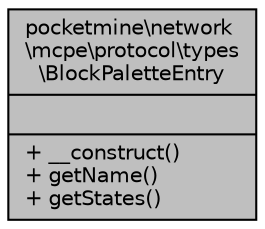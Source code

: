 digraph "pocketmine\network\mcpe\protocol\types\BlockPaletteEntry"
{
 // INTERACTIVE_SVG=YES
 // LATEX_PDF_SIZE
  edge [fontname="Helvetica",fontsize="10",labelfontname="Helvetica",labelfontsize="10"];
  node [fontname="Helvetica",fontsize="10",shape=record];
  Node1 [label="{pocketmine\\network\l\\mcpe\\protocol\\types\l\\BlockPaletteEntry\n||+ __construct()\l+ getName()\l+ getStates()\l}",height=0.2,width=0.4,color="black", fillcolor="grey75", style="filled", fontcolor="black",tooltip=" "];
}
